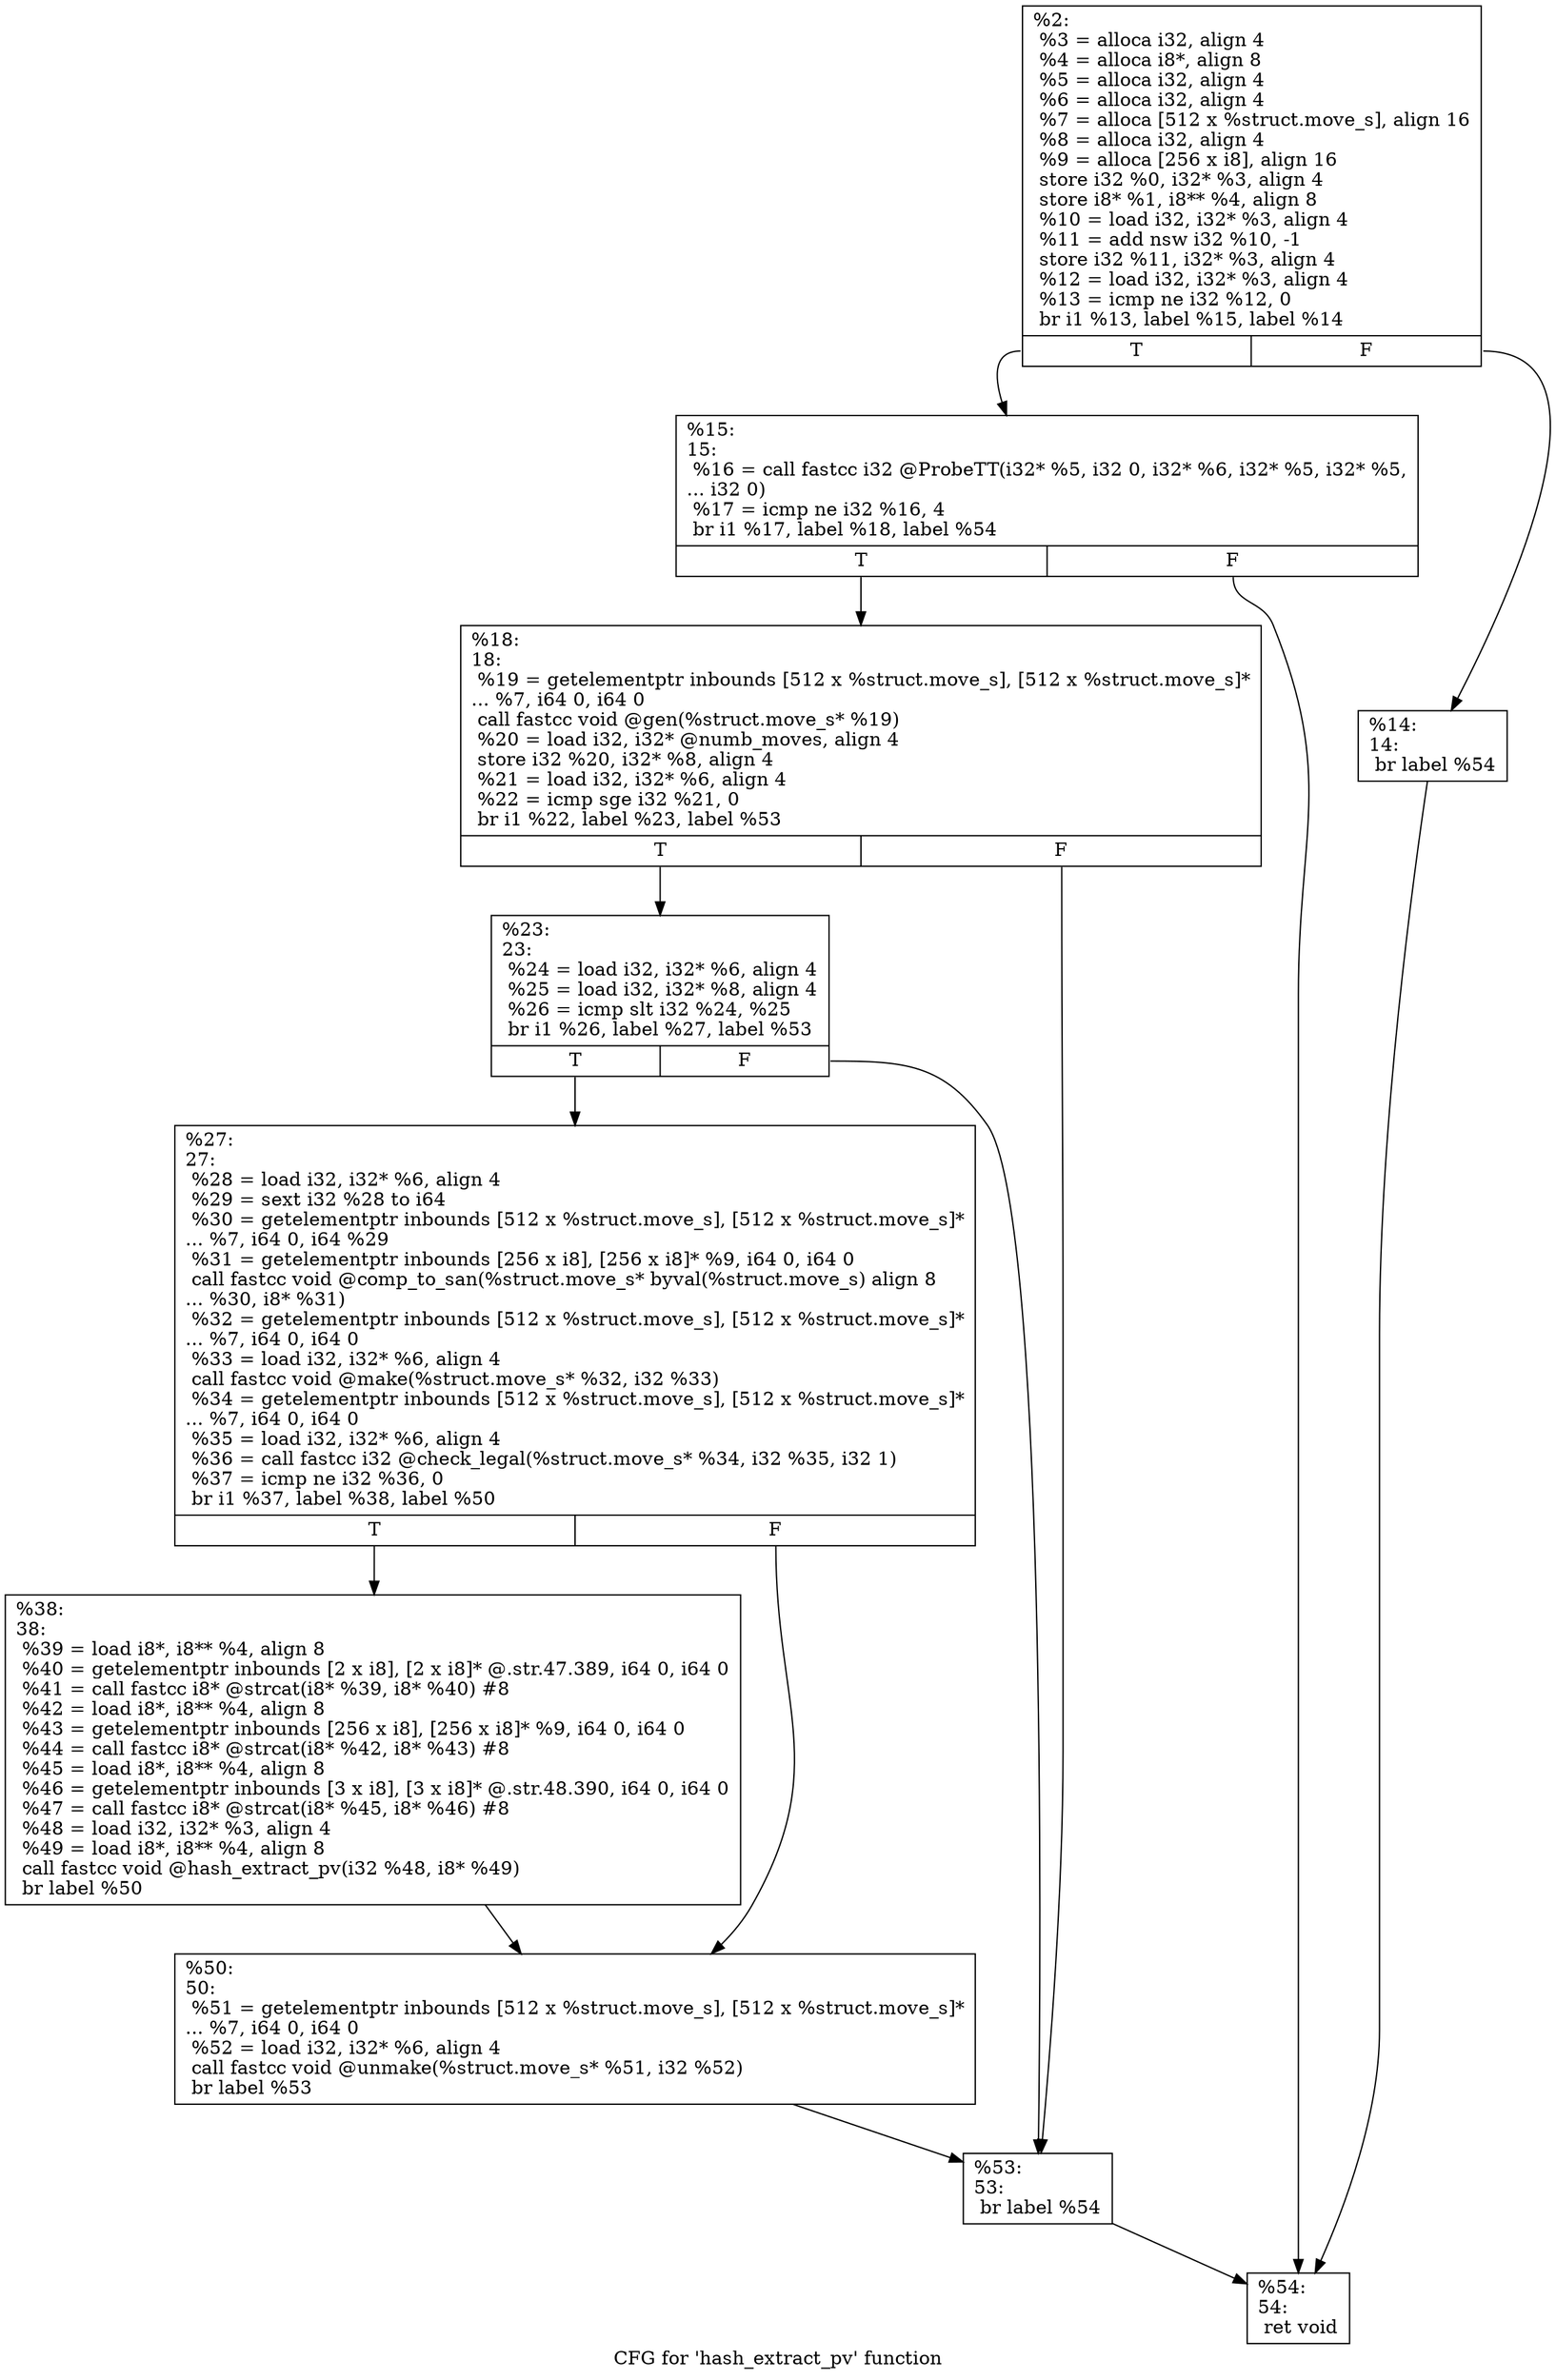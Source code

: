 digraph "CFG for 'hash_extract_pv' function" {
	label="CFG for 'hash_extract_pv' function";

	Node0x27e58f0 [shape=record,label="{%2:\l  %3 = alloca i32, align 4\l  %4 = alloca i8*, align 8\l  %5 = alloca i32, align 4\l  %6 = alloca i32, align 4\l  %7 = alloca [512 x %struct.move_s], align 16\l  %8 = alloca i32, align 4\l  %9 = alloca [256 x i8], align 16\l  store i32 %0, i32* %3, align 4\l  store i8* %1, i8** %4, align 8\l  %10 = load i32, i32* %3, align 4\l  %11 = add nsw i32 %10, -1\l  store i32 %11, i32* %3, align 4\l  %12 = load i32, i32* %3, align 4\l  %13 = icmp ne i32 %12, 0\l  br i1 %13, label %15, label %14\l|{<s0>T|<s1>F}}"];
	Node0x27e58f0:s0 -> Node0x27e8e00;
	Node0x27e58f0:s1 -> Node0x27e8db0;
	Node0x27e8db0 [shape=record,label="{%14:\l14:                                               \l  br label %54\l}"];
	Node0x27e8db0 -> Node0x27e9030;
	Node0x27e8e00 [shape=record,label="{%15:\l15:                                               \l  %16 = call fastcc i32 @ProbeTT(i32* %5, i32 0, i32* %6, i32* %5, i32* %5,\l... i32 0)\l  %17 = icmp ne i32 %16, 4\l  br i1 %17, label %18, label %54\l|{<s0>T|<s1>F}}"];
	Node0x27e8e00:s0 -> Node0x27e8e50;
	Node0x27e8e00:s1 -> Node0x27e9030;
	Node0x27e8e50 [shape=record,label="{%18:\l18:                                               \l  %19 = getelementptr inbounds [512 x %struct.move_s], [512 x %struct.move_s]*\l... %7, i64 0, i64 0\l  call fastcc void @gen(%struct.move_s* %19)\l  %20 = load i32, i32* @numb_moves, align 4\l  store i32 %20, i32* %8, align 4\l  %21 = load i32, i32* %6, align 4\l  %22 = icmp sge i32 %21, 0\l  br i1 %22, label %23, label %53\l|{<s0>T|<s1>F}}"];
	Node0x27e8e50:s0 -> Node0x27e8ea0;
	Node0x27e8e50:s1 -> Node0x27e8fe0;
	Node0x27e8ea0 [shape=record,label="{%23:\l23:                                               \l  %24 = load i32, i32* %6, align 4\l  %25 = load i32, i32* %8, align 4\l  %26 = icmp slt i32 %24, %25\l  br i1 %26, label %27, label %53\l|{<s0>T|<s1>F}}"];
	Node0x27e8ea0:s0 -> Node0x27e8ef0;
	Node0x27e8ea0:s1 -> Node0x27e8fe0;
	Node0x27e8ef0 [shape=record,label="{%27:\l27:                                               \l  %28 = load i32, i32* %6, align 4\l  %29 = sext i32 %28 to i64\l  %30 = getelementptr inbounds [512 x %struct.move_s], [512 x %struct.move_s]*\l... %7, i64 0, i64 %29\l  %31 = getelementptr inbounds [256 x i8], [256 x i8]* %9, i64 0, i64 0\l  call fastcc void @comp_to_san(%struct.move_s* byval(%struct.move_s) align 8\l... %30, i8* %31)\l  %32 = getelementptr inbounds [512 x %struct.move_s], [512 x %struct.move_s]*\l... %7, i64 0, i64 0\l  %33 = load i32, i32* %6, align 4\l  call fastcc void @make(%struct.move_s* %32, i32 %33)\l  %34 = getelementptr inbounds [512 x %struct.move_s], [512 x %struct.move_s]*\l... %7, i64 0, i64 0\l  %35 = load i32, i32* %6, align 4\l  %36 = call fastcc i32 @check_legal(%struct.move_s* %34, i32 %35, i32 1)\l  %37 = icmp ne i32 %36, 0\l  br i1 %37, label %38, label %50\l|{<s0>T|<s1>F}}"];
	Node0x27e8ef0:s0 -> Node0x27e8f40;
	Node0x27e8ef0:s1 -> Node0x27e8f90;
	Node0x27e8f40 [shape=record,label="{%38:\l38:                                               \l  %39 = load i8*, i8** %4, align 8\l  %40 = getelementptr inbounds [2 x i8], [2 x i8]* @.str.47.389, i64 0, i64 0\l  %41 = call fastcc i8* @strcat(i8* %39, i8* %40) #8\l  %42 = load i8*, i8** %4, align 8\l  %43 = getelementptr inbounds [256 x i8], [256 x i8]* %9, i64 0, i64 0\l  %44 = call fastcc i8* @strcat(i8* %42, i8* %43) #8\l  %45 = load i8*, i8** %4, align 8\l  %46 = getelementptr inbounds [3 x i8], [3 x i8]* @.str.48.390, i64 0, i64 0\l  %47 = call fastcc i8* @strcat(i8* %45, i8* %46) #8\l  %48 = load i32, i32* %3, align 4\l  %49 = load i8*, i8** %4, align 8\l  call fastcc void @hash_extract_pv(i32 %48, i8* %49)\l  br label %50\l}"];
	Node0x27e8f40 -> Node0x27e8f90;
	Node0x27e8f90 [shape=record,label="{%50:\l50:                                               \l  %51 = getelementptr inbounds [512 x %struct.move_s], [512 x %struct.move_s]*\l... %7, i64 0, i64 0\l  %52 = load i32, i32* %6, align 4\l  call fastcc void @unmake(%struct.move_s* %51, i32 %52)\l  br label %53\l}"];
	Node0x27e8f90 -> Node0x27e8fe0;
	Node0x27e8fe0 [shape=record,label="{%53:\l53:                                               \l  br label %54\l}"];
	Node0x27e8fe0 -> Node0x27e9030;
	Node0x27e9030 [shape=record,label="{%54:\l54:                                               \l  ret void\l}"];
}
